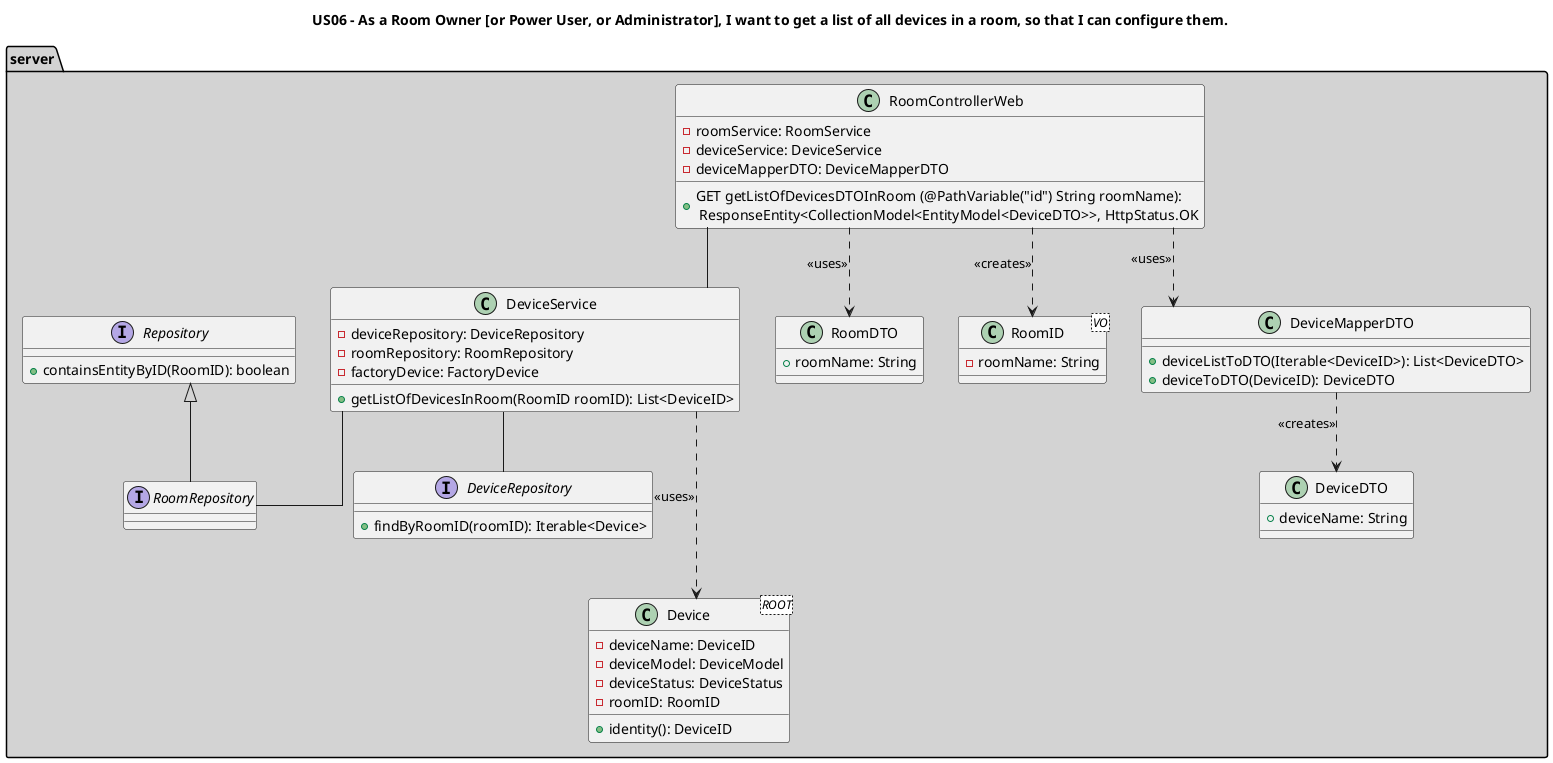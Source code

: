 @startuml

skinparam linetype ortho
title US06 - As a Room Owner [or Power User, or Administrator], I want to get a list of all devices in a room, so that I can configure them.

package server #LightGray {

class RoomControllerWeb {
-roomService: RoomService
-deviceService: DeviceService
-deviceMapperDTO: DeviceMapperDTO
+GET getListOfDevicesDTOInRoom (@PathVariable("id") String roomName):\n ResponseEntity<CollectionModel<EntityModel<DeviceDTO>>, HttpStatus.OK
}

class DeviceService {
-deviceRepository: DeviceRepository
-roomRepository: RoomRepository
-factoryDevice: FactoryDevice
+getListOfDevicesInRoom(RoomID roomID): List<DeviceID>
}

interface Repository {
+containsEntityByID(RoomID): boolean
}

interface DeviceRepository {
+findByRoomID(roomID): Iterable<Device>
}

interface RoomRepository extends Repository {
}

class RoomDTO {
+roomName: String
}

class DeviceDTO {
+deviceName: String
}

class RoomID <VO> {
-roomName: String
}

class Device <ROOT> {
-deviceName: DeviceID
-deviceModel: DeviceModel
-deviceStatus: DeviceStatus
-roomID: RoomID
+identity(): DeviceID
}

class DeviceMapperDTO {
+deviceListToDTO(Iterable<DeviceID>): List<DeviceDTO>
+deviceToDTO(DeviceID): DeviceDTO
}

RoomControllerWeb -- DeviceService
RoomControllerWeb ..> RoomDTO: <<uses>>
RoomControllerWeb ..> RoomID: <<creates>>
RoomControllerWeb ..> DeviceMapperDTO: <<uses>>
DeviceMapperDTO ..> DeviceDTO: <<creates>>
DeviceService -- DeviceRepository
DeviceService -- RoomRepository
DeviceService ...> Device: <<uses>>
}
@enduml